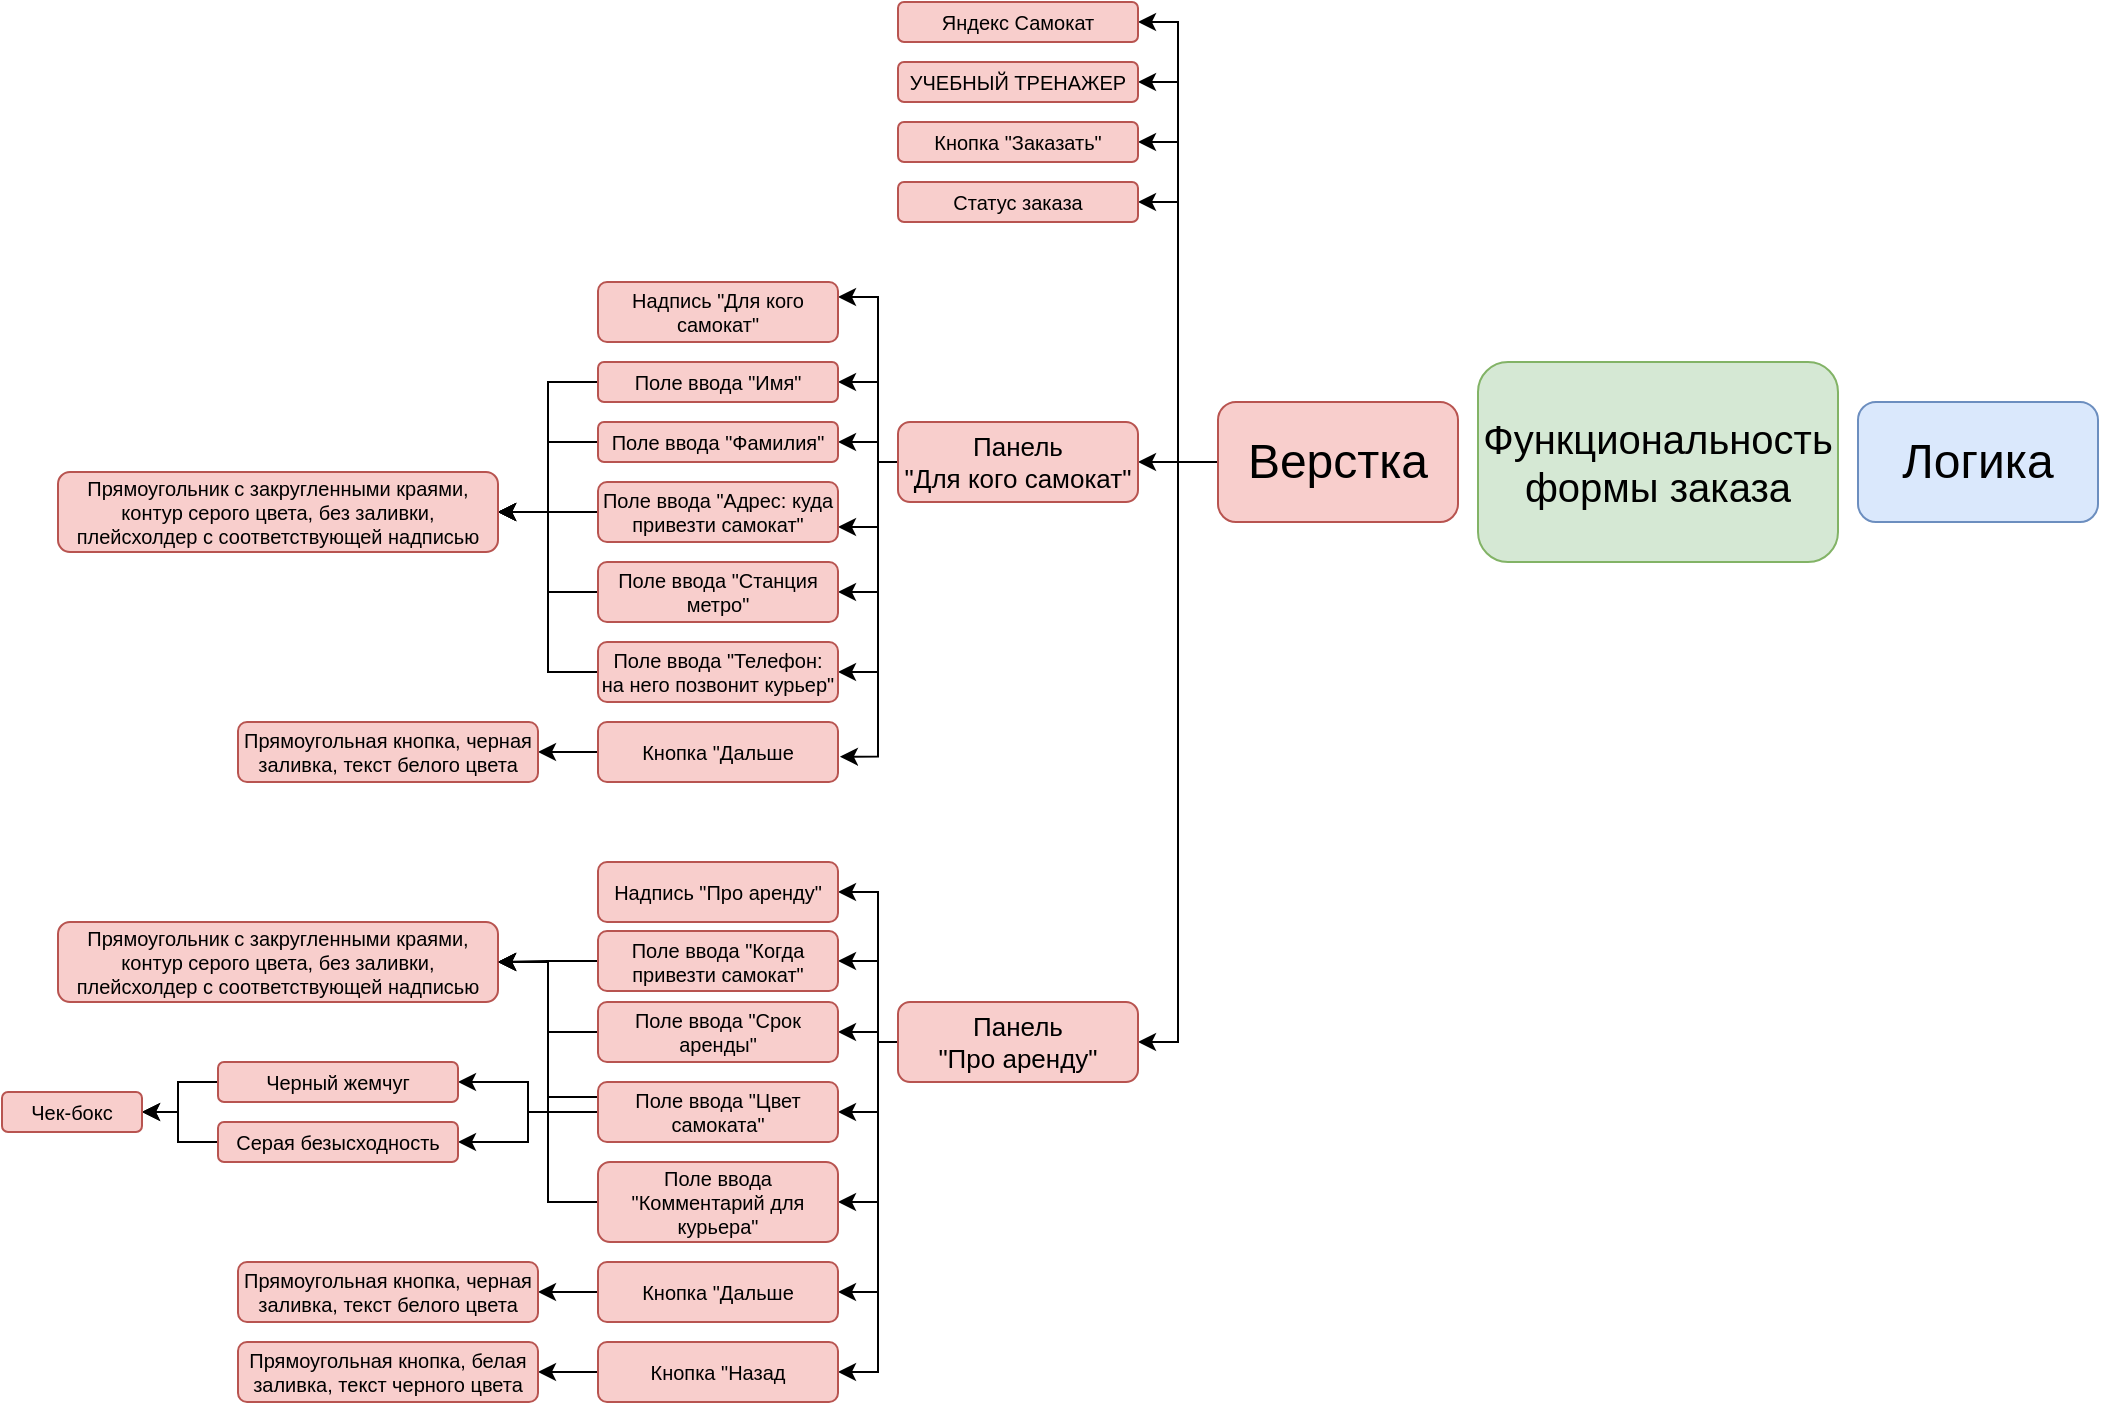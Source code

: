 <mxfile version="20.8.3" type="github">
  <diagram id="ZiTSmSwWzrJdSJk485eJ" name="Страница 1">
    <mxGraphModel dx="1619" dy="438" grid="1" gridSize="10" guides="1" tooltips="1" connect="1" arrows="1" fold="1" page="1" pageScale="1" pageWidth="827" pageHeight="1169" math="0" shadow="0">
      <root>
        <mxCell id="0" />
        <mxCell id="1" parent="0" />
        <mxCell id="oUVTBboRp3Cu1DG3-baa-3" value="Функциональность формы заказа" style="rounded=1;whiteSpace=wrap;html=1;labelBackgroundColor=none;fillColor=#d5e8d4;strokeColor=#82b366;fontSize=20;" parent="1" vertex="1">
          <mxGeometry x="290" y="300" width="180" height="100" as="geometry" />
        </mxCell>
        <mxCell id="RC0cAWFSSXMf4c8k_Dv_-35" style="edgeStyle=orthogonalEdgeStyle;rounded=0;orthogonalLoop=1;jettySize=auto;html=1;exitX=0;exitY=0.5;exitDx=0;exitDy=0;entryX=1;entryY=0.5;entryDx=0;entryDy=0;fontSize=13;" edge="1" parent="1" source="oUVTBboRp3Cu1DG3-baa-4" target="oUVTBboRp3Cu1DG3-baa-10">
          <mxGeometry relative="1" as="geometry" />
        </mxCell>
        <mxCell id="RC0cAWFSSXMf4c8k_Dv_-36" style="edgeStyle=orthogonalEdgeStyle;rounded=0;orthogonalLoop=1;jettySize=auto;html=1;exitX=0;exitY=0.5;exitDx=0;exitDy=0;entryX=1;entryY=0.5;entryDx=0;entryDy=0;fontSize=13;" edge="1" parent="1" source="oUVTBboRp3Cu1DG3-baa-4" target="oUVTBboRp3Cu1DG3-baa-6">
          <mxGeometry relative="1" as="geometry" />
        </mxCell>
        <mxCell id="RC0cAWFSSXMf4c8k_Dv_-37" style="edgeStyle=orthogonalEdgeStyle;rounded=0;orthogonalLoop=1;jettySize=auto;html=1;exitX=0;exitY=0.5;exitDx=0;exitDy=0;entryX=1;entryY=0.5;entryDx=0;entryDy=0;fontSize=13;" edge="1" parent="1" source="oUVTBboRp3Cu1DG3-baa-4" target="oUVTBboRp3Cu1DG3-baa-7">
          <mxGeometry relative="1" as="geometry" />
        </mxCell>
        <mxCell id="RC0cAWFSSXMf4c8k_Dv_-38" style="edgeStyle=orthogonalEdgeStyle;rounded=0;orthogonalLoop=1;jettySize=auto;html=1;exitX=0;exitY=0.5;exitDx=0;exitDy=0;entryX=1;entryY=0.5;entryDx=0;entryDy=0;fontSize=13;" edge="1" parent="1" source="oUVTBboRp3Cu1DG3-baa-4" target="oUVTBboRp3Cu1DG3-baa-8">
          <mxGeometry relative="1" as="geometry" />
        </mxCell>
        <mxCell id="RC0cAWFSSXMf4c8k_Dv_-39" style="edgeStyle=orthogonalEdgeStyle;rounded=0;orthogonalLoop=1;jettySize=auto;html=1;exitX=0;exitY=0.5;exitDx=0;exitDy=0;entryX=1;entryY=0.5;entryDx=0;entryDy=0;fontSize=13;" edge="1" parent="1" source="oUVTBboRp3Cu1DG3-baa-4" target="oUVTBboRp3Cu1DG3-baa-9">
          <mxGeometry relative="1" as="geometry" />
        </mxCell>
        <mxCell id="RC0cAWFSSXMf4c8k_Dv_-48" style="edgeStyle=orthogonalEdgeStyle;rounded=0;orthogonalLoop=1;jettySize=auto;html=1;exitX=0;exitY=0.5;exitDx=0;exitDy=0;entryX=1;entryY=0.5;entryDx=0;entryDy=0;fontSize=13;" edge="1" parent="1" source="oUVTBboRp3Cu1DG3-baa-4" target="RC0cAWFSSXMf4c8k_Dv_-11">
          <mxGeometry relative="1" as="geometry" />
        </mxCell>
        <mxCell id="oUVTBboRp3Cu1DG3-baa-4" value="Верстка" style="rounded=1;whiteSpace=wrap;html=1;labelBackgroundColor=none;fillColor=#f8cecc;strokeColor=#b85450;fontSize=24;" parent="1" vertex="1">
          <mxGeometry x="160" y="320" width="120" height="60" as="geometry" />
        </mxCell>
        <mxCell id="oUVTBboRp3Cu1DG3-baa-5" value="Логика" style="rounded=1;whiteSpace=wrap;html=1;labelBackgroundColor=none;fillColor=#dae8fc;strokeColor=#6c8ebf;fontSize=24;" parent="1" vertex="1">
          <mxGeometry x="480" y="320" width="120" height="60" as="geometry" />
        </mxCell>
        <mxCell id="oUVTBboRp3Cu1DG3-baa-6" value="Яндекс Самокат" style="rounded=1;whiteSpace=wrap;html=1;labelBackgroundColor=none;fontSize=10;fillColor=#f8cecc;strokeColor=#b85450;" parent="1" vertex="1">
          <mxGeometry y="120" width="120" height="20" as="geometry" />
        </mxCell>
        <mxCell id="oUVTBboRp3Cu1DG3-baa-7" value="УЧЕБНЫЙ ТРЕНАЖЕР" style="rounded=1;whiteSpace=wrap;html=1;labelBackgroundColor=none;fontSize=10;fillColor=#f8cecc;strokeColor=#b85450;" parent="1" vertex="1">
          <mxGeometry y="150" width="120" height="20" as="geometry" />
        </mxCell>
        <mxCell id="oUVTBboRp3Cu1DG3-baa-8" value="Кнопка &quot;Заказать&quot;" style="rounded=1;whiteSpace=wrap;html=1;labelBackgroundColor=none;fontSize=10;fillColor=#f8cecc;strokeColor=#b85450;" parent="1" vertex="1">
          <mxGeometry y="180" width="120" height="20" as="geometry" />
        </mxCell>
        <mxCell id="oUVTBboRp3Cu1DG3-baa-9" value="Статус заказа" style="rounded=1;whiteSpace=wrap;html=1;labelBackgroundColor=none;fontSize=10;fillColor=#f8cecc;strokeColor=#b85450;" parent="1" vertex="1">
          <mxGeometry y="210" width="120" height="20" as="geometry" />
        </mxCell>
        <mxCell id="RC0cAWFSSXMf4c8k_Dv_-40" style="edgeStyle=orthogonalEdgeStyle;rounded=0;orthogonalLoop=1;jettySize=auto;html=1;exitX=0;exitY=0.5;exitDx=0;exitDy=0;entryX=1;entryY=0.25;entryDx=0;entryDy=0;fontSize=13;" edge="1" parent="1" source="oUVTBboRp3Cu1DG3-baa-10" target="oUVTBboRp3Cu1DG3-baa-11">
          <mxGeometry relative="1" as="geometry">
            <Array as="points">
              <mxPoint x="-10" y="350" />
              <mxPoint x="-10" y="268" />
            </Array>
          </mxGeometry>
        </mxCell>
        <mxCell id="RC0cAWFSSXMf4c8k_Dv_-41" style="edgeStyle=orthogonalEdgeStyle;rounded=0;orthogonalLoop=1;jettySize=auto;html=1;exitX=0;exitY=0.5;exitDx=0;exitDy=0;entryX=1;entryY=0.5;entryDx=0;entryDy=0;fontSize=13;" edge="1" parent="1" source="oUVTBboRp3Cu1DG3-baa-10" target="oUVTBboRp3Cu1DG3-baa-12">
          <mxGeometry relative="1" as="geometry">
            <Array as="points">
              <mxPoint x="-10" y="350" />
              <mxPoint x="-10" y="310" />
            </Array>
          </mxGeometry>
        </mxCell>
        <mxCell id="RC0cAWFSSXMf4c8k_Dv_-43" style="edgeStyle=orthogonalEdgeStyle;rounded=0;orthogonalLoop=1;jettySize=auto;html=1;exitX=0;exitY=0.5;exitDx=0;exitDy=0;fontSize=13;entryX=1;entryY=0.5;entryDx=0;entryDy=0;" edge="1" parent="1" source="oUVTBboRp3Cu1DG3-baa-10" target="oUVTBboRp3Cu1DG3-baa-13">
          <mxGeometry relative="1" as="geometry">
            <mxPoint x="-40" y="340" as="targetPoint" />
            <Array as="points">
              <mxPoint x="-10" y="350" />
              <mxPoint x="-10" y="340" />
            </Array>
          </mxGeometry>
        </mxCell>
        <mxCell id="RC0cAWFSSXMf4c8k_Dv_-44" style="edgeStyle=orthogonalEdgeStyle;rounded=0;orthogonalLoop=1;jettySize=auto;html=1;exitX=0;exitY=0.5;exitDx=0;exitDy=0;entryX=1;entryY=0.75;entryDx=0;entryDy=0;fontSize=13;" edge="1" parent="1" source="oUVTBboRp3Cu1DG3-baa-10" target="oUVTBboRp3Cu1DG3-baa-14">
          <mxGeometry relative="1" as="geometry">
            <Array as="points">
              <mxPoint x="-10" y="350" />
              <mxPoint x="-10" y="383" />
            </Array>
          </mxGeometry>
        </mxCell>
        <mxCell id="RC0cAWFSSXMf4c8k_Dv_-45" style="edgeStyle=orthogonalEdgeStyle;rounded=0;orthogonalLoop=1;jettySize=auto;html=1;exitX=0;exitY=0.5;exitDx=0;exitDy=0;entryX=1;entryY=0.5;entryDx=0;entryDy=0;fontSize=13;" edge="1" parent="1" source="oUVTBboRp3Cu1DG3-baa-10" target="oUVTBboRp3Cu1DG3-baa-15">
          <mxGeometry relative="1" as="geometry">
            <Array as="points">
              <mxPoint x="-10" y="350" />
              <mxPoint x="-10" y="415" />
            </Array>
          </mxGeometry>
        </mxCell>
        <mxCell id="RC0cAWFSSXMf4c8k_Dv_-46" style="edgeStyle=orthogonalEdgeStyle;rounded=0;orthogonalLoop=1;jettySize=auto;html=1;exitX=0;exitY=0.5;exitDx=0;exitDy=0;entryX=1;entryY=0.5;entryDx=0;entryDy=0;fontSize=13;" edge="1" parent="1" source="oUVTBboRp3Cu1DG3-baa-10" target="oUVTBboRp3Cu1DG3-baa-16">
          <mxGeometry relative="1" as="geometry">
            <Array as="points">
              <mxPoint x="-10" y="350" />
              <mxPoint x="-10" y="455" />
            </Array>
          </mxGeometry>
        </mxCell>
        <mxCell id="RC0cAWFSSXMf4c8k_Dv_-47" style="edgeStyle=orthogonalEdgeStyle;rounded=0;orthogonalLoop=1;jettySize=auto;html=1;exitX=0;exitY=0.5;exitDx=0;exitDy=0;entryX=1.008;entryY=0.578;entryDx=0;entryDy=0;entryPerimeter=0;fontSize=13;" edge="1" parent="1" source="oUVTBboRp3Cu1DG3-baa-10" target="RC0cAWFSSXMf4c8k_Dv_-1">
          <mxGeometry relative="1" as="geometry">
            <Array as="points">
              <mxPoint x="-10" y="350" />
              <mxPoint x="-10" y="497" />
            </Array>
          </mxGeometry>
        </mxCell>
        <mxCell id="oUVTBboRp3Cu1DG3-baa-10" value="Панель&lt;br style=&quot;font-size: 13px;&quot;&gt;&quot;Для кого самокат&quot;" style="rounded=1;whiteSpace=wrap;html=1;labelBackgroundColor=none;fontSize=13;fillColor=#f8cecc;strokeColor=#b85450;" parent="1" vertex="1">
          <mxGeometry y="330" width="120" height="40" as="geometry" />
        </mxCell>
        <mxCell id="oUVTBboRp3Cu1DG3-baa-11" value="Надпись &quot;Для кого самокат&quot;" style="rounded=1;whiteSpace=wrap;html=1;labelBackgroundColor=none;fontSize=10;fillColor=#f8cecc;strokeColor=#b85450;" parent="1" vertex="1">
          <mxGeometry x="-150" y="260" width="120" height="30" as="geometry" />
        </mxCell>
        <mxCell id="RC0cAWFSSXMf4c8k_Dv_-3" style="edgeStyle=orthogonalEdgeStyle;rounded=0;orthogonalLoop=1;jettySize=auto;html=1;exitX=0;exitY=0.5;exitDx=0;exitDy=0;entryX=1;entryY=0.5;entryDx=0;entryDy=0;fontSize=13;" edge="1" parent="1" source="oUVTBboRp3Cu1DG3-baa-12" target="RC0cAWFSSXMf4c8k_Dv_-2">
          <mxGeometry relative="1" as="geometry" />
        </mxCell>
        <mxCell id="oUVTBboRp3Cu1DG3-baa-12" value="Поле ввода &quot;Имя&quot;" style="rounded=1;whiteSpace=wrap;html=1;labelBackgroundColor=none;fontSize=10;fillColor=#f8cecc;strokeColor=#b85450;" parent="1" vertex="1">
          <mxGeometry x="-150" y="300" width="120" height="20" as="geometry" />
        </mxCell>
        <mxCell id="RC0cAWFSSXMf4c8k_Dv_-5" style="edgeStyle=orthogonalEdgeStyle;rounded=0;orthogonalLoop=1;jettySize=auto;html=1;exitX=0;exitY=0.5;exitDx=0;exitDy=0;entryX=1;entryY=0.5;entryDx=0;entryDy=0;fontSize=13;" edge="1" parent="1" source="oUVTBboRp3Cu1DG3-baa-13" target="RC0cAWFSSXMf4c8k_Dv_-2">
          <mxGeometry relative="1" as="geometry" />
        </mxCell>
        <mxCell id="oUVTBboRp3Cu1DG3-baa-13" value="Поле ввода &quot;Фамилия&quot;" style="rounded=1;whiteSpace=wrap;html=1;labelBackgroundColor=none;fontSize=10;fillColor=#f8cecc;strokeColor=#b85450;" parent="1" vertex="1">
          <mxGeometry x="-150" y="330" width="120" height="20" as="geometry" />
        </mxCell>
        <mxCell id="RC0cAWFSSXMf4c8k_Dv_-6" style="edgeStyle=orthogonalEdgeStyle;rounded=0;orthogonalLoop=1;jettySize=auto;html=1;exitX=0;exitY=0.5;exitDx=0;exitDy=0;fontSize=13;" edge="1" parent="1" source="oUVTBboRp3Cu1DG3-baa-14">
          <mxGeometry relative="1" as="geometry">
            <mxPoint x="-200" y="375.056" as="targetPoint" />
          </mxGeometry>
        </mxCell>
        <mxCell id="oUVTBboRp3Cu1DG3-baa-14" value="Поле ввода &quot;Адрес: куда привезти самокат&quot;" style="rounded=1;whiteSpace=wrap;html=1;labelBackgroundColor=none;fontSize=10;fillColor=#f8cecc;strokeColor=#b85450;" parent="1" vertex="1">
          <mxGeometry x="-150" y="360" width="120" height="30" as="geometry" />
        </mxCell>
        <mxCell id="RC0cAWFSSXMf4c8k_Dv_-7" style="edgeStyle=orthogonalEdgeStyle;rounded=0;orthogonalLoop=1;jettySize=auto;html=1;exitX=0;exitY=0.5;exitDx=0;exitDy=0;entryX=1;entryY=0.5;entryDx=0;entryDy=0;fontSize=13;" edge="1" parent="1" source="oUVTBboRp3Cu1DG3-baa-15" target="RC0cAWFSSXMf4c8k_Dv_-2">
          <mxGeometry relative="1" as="geometry" />
        </mxCell>
        <mxCell id="oUVTBboRp3Cu1DG3-baa-15" value="Поле ввода &quot;Станция метро&quot;" style="rounded=1;whiteSpace=wrap;html=1;labelBackgroundColor=none;fontSize=10;fillColor=#f8cecc;strokeColor=#b85450;" parent="1" vertex="1">
          <mxGeometry x="-150" y="400" width="120" height="30" as="geometry" />
        </mxCell>
        <mxCell id="RC0cAWFSSXMf4c8k_Dv_-8" style="edgeStyle=orthogonalEdgeStyle;rounded=0;orthogonalLoop=1;jettySize=auto;html=1;exitX=0;exitY=0.5;exitDx=0;exitDy=0;entryX=1;entryY=0.5;entryDx=0;entryDy=0;fontSize=13;" edge="1" parent="1" source="oUVTBboRp3Cu1DG3-baa-16" target="RC0cAWFSSXMf4c8k_Dv_-2">
          <mxGeometry relative="1" as="geometry" />
        </mxCell>
        <mxCell id="oUVTBboRp3Cu1DG3-baa-16" value="Поле ввода &quot;Телефон: на него позвонит курьер&quot;" style="rounded=1;whiteSpace=wrap;html=1;labelBackgroundColor=none;fontSize=10;fillColor=#f8cecc;strokeColor=#b85450;" parent="1" vertex="1">
          <mxGeometry x="-150" y="440" width="120" height="30" as="geometry" />
        </mxCell>
        <mxCell id="RC0cAWFSSXMf4c8k_Dv_-10" style="edgeStyle=orthogonalEdgeStyle;rounded=0;orthogonalLoop=1;jettySize=auto;html=1;exitX=0;exitY=0.5;exitDx=0;exitDy=0;entryX=1;entryY=0.5;entryDx=0;entryDy=0;fontSize=13;" edge="1" parent="1" source="RC0cAWFSSXMf4c8k_Dv_-1" target="RC0cAWFSSXMf4c8k_Dv_-9">
          <mxGeometry relative="1" as="geometry" />
        </mxCell>
        <mxCell id="RC0cAWFSSXMf4c8k_Dv_-1" value="Кнопка &quot;Дальше" style="rounded=1;whiteSpace=wrap;html=1;labelBackgroundColor=none;fontSize=10;fillColor=#f8cecc;strokeColor=#b85450;" vertex="1" parent="1">
          <mxGeometry x="-150" y="480" width="120" height="30" as="geometry" />
        </mxCell>
        <mxCell id="RC0cAWFSSXMf4c8k_Dv_-2" value="Прямоугольник с закругленными краями, контур серого цвета, без заливки, плейсхолдер с соответствующей надписью" style="rounded=1;whiteSpace=wrap;html=1;labelBackgroundColor=none;fontSize=10;fillColor=#f8cecc;strokeColor=#b85450;" vertex="1" parent="1">
          <mxGeometry x="-420" y="355" width="220" height="40" as="geometry" />
        </mxCell>
        <mxCell id="RC0cAWFSSXMf4c8k_Dv_-9" value="Прямоугольная кнопка, черная заливка, текст белого цвета" style="rounded=1;whiteSpace=wrap;html=1;labelBackgroundColor=none;fontSize=10;fillColor=#f8cecc;strokeColor=#b85450;" vertex="1" parent="1">
          <mxGeometry x="-330" y="480" width="150" height="30" as="geometry" />
        </mxCell>
        <mxCell id="RC0cAWFSSXMf4c8k_Dv_-49" style="edgeStyle=orthogonalEdgeStyle;rounded=0;orthogonalLoop=1;jettySize=auto;html=1;exitX=0;exitY=0.5;exitDx=0;exitDy=0;entryX=1;entryY=0.5;entryDx=0;entryDy=0;fontSize=13;" edge="1" parent="1" source="RC0cAWFSSXMf4c8k_Dv_-11" target="RC0cAWFSSXMf4c8k_Dv_-12">
          <mxGeometry relative="1" as="geometry">
            <Array as="points">
              <mxPoint x="-10" y="640" />
              <mxPoint x="-10" y="565" />
            </Array>
          </mxGeometry>
        </mxCell>
        <mxCell id="RC0cAWFSSXMf4c8k_Dv_-50" style="edgeStyle=orthogonalEdgeStyle;rounded=0;orthogonalLoop=1;jettySize=auto;html=1;exitX=0;exitY=0.5;exitDx=0;exitDy=0;entryX=1;entryY=0.5;entryDx=0;entryDy=0;fontSize=13;" edge="1" parent="1" source="RC0cAWFSSXMf4c8k_Dv_-11" target="RC0cAWFSSXMf4c8k_Dv_-14">
          <mxGeometry relative="1" as="geometry">
            <Array as="points">
              <mxPoint x="-10" y="640" />
              <mxPoint x="-10" y="600" />
            </Array>
          </mxGeometry>
        </mxCell>
        <mxCell id="RC0cAWFSSXMf4c8k_Dv_-51" style="edgeStyle=orthogonalEdgeStyle;rounded=0;orthogonalLoop=1;jettySize=auto;html=1;exitX=0;exitY=0.5;exitDx=0;exitDy=0;fontSize=13;" edge="1" parent="1" source="RC0cAWFSSXMf4c8k_Dv_-11" target="RC0cAWFSSXMf4c8k_Dv_-16">
          <mxGeometry relative="1" as="geometry">
            <Array as="points">
              <mxPoint x="-10" y="640" />
              <mxPoint x="-10" y="635" />
            </Array>
          </mxGeometry>
        </mxCell>
        <mxCell id="RC0cAWFSSXMf4c8k_Dv_-52" style="edgeStyle=orthogonalEdgeStyle;rounded=0;orthogonalLoop=1;jettySize=auto;html=1;exitX=0;exitY=0.5;exitDx=0;exitDy=0;entryX=1;entryY=0.5;entryDx=0;entryDy=0;fontSize=13;" edge="1" parent="1" source="RC0cAWFSSXMf4c8k_Dv_-11" target="RC0cAWFSSXMf4c8k_Dv_-18">
          <mxGeometry relative="1" as="geometry">
            <Array as="points">
              <mxPoint x="-10" y="640" />
              <mxPoint x="-10" y="675" />
            </Array>
          </mxGeometry>
        </mxCell>
        <mxCell id="RC0cAWFSSXMf4c8k_Dv_-53" style="edgeStyle=orthogonalEdgeStyle;rounded=0;orthogonalLoop=1;jettySize=auto;html=1;exitX=0;exitY=0.5;exitDx=0;exitDy=0;entryX=1;entryY=0.5;entryDx=0;entryDy=0;fontSize=13;" edge="1" parent="1" source="RC0cAWFSSXMf4c8k_Dv_-11" target="RC0cAWFSSXMf4c8k_Dv_-20">
          <mxGeometry relative="1" as="geometry">
            <Array as="points">
              <mxPoint x="-10" y="640" />
              <mxPoint x="-10" y="720" />
            </Array>
          </mxGeometry>
        </mxCell>
        <mxCell id="RC0cAWFSSXMf4c8k_Dv_-54" style="edgeStyle=orthogonalEdgeStyle;rounded=0;orthogonalLoop=1;jettySize=auto;html=1;exitX=0;exitY=0.5;exitDx=0;exitDy=0;entryX=1;entryY=0.5;entryDx=0;entryDy=0;fontSize=13;" edge="1" parent="1" source="RC0cAWFSSXMf4c8k_Dv_-11" target="RC0cAWFSSXMf4c8k_Dv_-22">
          <mxGeometry relative="1" as="geometry">
            <Array as="points">
              <mxPoint x="-10" y="640" />
              <mxPoint x="-10" y="765" />
            </Array>
          </mxGeometry>
        </mxCell>
        <mxCell id="RC0cAWFSSXMf4c8k_Dv_-55" style="edgeStyle=orthogonalEdgeStyle;rounded=0;orthogonalLoop=1;jettySize=auto;html=1;exitX=0;exitY=0.5;exitDx=0;exitDy=0;entryX=1;entryY=0.5;entryDx=0;entryDy=0;fontSize=13;" edge="1" parent="1" source="RC0cAWFSSXMf4c8k_Dv_-11" target="RC0cAWFSSXMf4c8k_Dv_-25">
          <mxGeometry relative="1" as="geometry">
            <Array as="points">
              <mxPoint x="-10" y="640" />
              <mxPoint x="-10" y="805" />
            </Array>
          </mxGeometry>
        </mxCell>
        <mxCell id="RC0cAWFSSXMf4c8k_Dv_-11" value="Панель&lt;br style=&quot;font-size: 13px;&quot;&gt;&quot;Про аренду&quot;" style="rounded=1;whiteSpace=wrap;html=1;labelBackgroundColor=none;fontSize=13;fillColor=#f8cecc;strokeColor=#b85450;" vertex="1" parent="1">
          <mxGeometry y="620" width="120" height="40" as="geometry" />
        </mxCell>
        <mxCell id="RC0cAWFSSXMf4c8k_Dv_-12" value="Надпись &quot;Про аренду&quot;" style="rounded=1;whiteSpace=wrap;html=1;labelBackgroundColor=none;fontSize=10;fillColor=#f8cecc;strokeColor=#b85450;" vertex="1" parent="1">
          <mxGeometry x="-150" y="550" width="120" height="30" as="geometry" />
        </mxCell>
        <mxCell id="RC0cAWFSSXMf4c8k_Dv_-13" style="edgeStyle=orthogonalEdgeStyle;rounded=0;orthogonalLoop=1;jettySize=auto;html=1;exitX=0;exitY=0.5;exitDx=0;exitDy=0;entryX=1;entryY=0.5;entryDx=0;entryDy=0;fontSize=13;" edge="1" source="RC0cAWFSSXMf4c8k_Dv_-14" target="RC0cAWFSSXMf4c8k_Dv_-19" parent="1">
          <mxGeometry relative="1" as="geometry" />
        </mxCell>
        <mxCell id="RC0cAWFSSXMf4c8k_Dv_-14" value="Поле ввода &quot;Когда привезти самокат&quot;" style="rounded=1;whiteSpace=wrap;html=1;labelBackgroundColor=none;fontSize=10;fillColor=#f8cecc;strokeColor=#b85450;" vertex="1" parent="1">
          <mxGeometry x="-150" y="584.5" width="120" height="30" as="geometry" />
        </mxCell>
        <mxCell id="RC0cAWFSSXMf4c8k_Dv_-15" style="edgeStyle=orthogonalEdgeStyle;rounded=0;orthogonalLoop=1;jettySize=auto;html=1;exitX=0;exitY=0.5;exitDx=0;exitDy=0;entryX=1;entryY=0.5;entryDx=0;entryDy=0;fontSize=13;" edge="1" source="RC0cAWFSSXMf4c8k_Dv_-16" target="RC0cAWFSSXMf4c8k_Dv_-19" parent="1">
          <mxGeometry relative="1" as="geometry" />
        </mxCell>
        <mxCell id="RC0cAWFSSXMf4c8k_Dv_-16" value="Поле ввода &quot;Срок аренды&quot;" style="rounded=1;whiteSpace=wrap;html=1;labelBackgroundColor=none;fontSize=10;fillColor=#f8cecc;strokeColor=#b85450;" vertex="1" parent="1">
          <mxGeometry x="-150" y="620" width="120" height="30" as="geometry" />
        </mxCell>
        <mxCell id="RC0cAWFSSXMf4c8k_Dv_-17" style="edgeStyle=orthogonalEdgeStyle;rounded=0;orthogonalLoop=1;jettySize=auto;html=1;exitX=0;exitY=0.25;exitDx=0;exitDy=0;fontSize=13;entryX=1;entryY=0.5;entryDx=0;entryDy=0;" edge="1" source="RC0cAWFSSXMf4c8k_Dv_-18" parent="1" target="RC0cAWFSSXMf4c8k_Dv_-19">
          <mxGeometry relative="1" as="geometry">
            <mxPoint x="-200" y="665.056" as="targetPoint" />
          </mxGeometry>
        </mxCell>
        <mxCell id="RC0cAWFSSXMf4c8k_Dv_-31" style="edgeStyle=orthogonalEdgeStyle;rounded=0;orthogonalLoop=1;jettySize=auto;html=1;exitX=0;exitY=0.5;exitDx=0;exitDy=0;entryX=1;entryY=0.5;entryDx=0;entryDy=0;fontSize=13;" edge="1" parent="1" source="RC0cAWFSSXMf4c8k_Dv_-18" target="RC0cAWFSSXMf4c8k_Dv_-28">
          <mxGeometry relative="1" as="geometry" />
        </mxCell>
        <mxCell id="RC0cAWFSSXMf4c8k_Dv_-32" style="edgeStyle=orthogonalEdgeStyle;rounded=0;orthogonalLoop=1;jettySize=auto;html=1;exitX=0;exitY=0.5;exitDx=0;exitDy=0;entryX=1;entryY=0.5;entryDx=0;entryDy=0;fontSize=13;" edge="1" parent="1" source="RC0cAWFSSXMf4c8k_Dv_-18" target="RC0cAWFSSXMf4c8k_Dv_-29">
          <mxGeometry relative="1" as="geometry" />
        </mxCell>
        <mxCell id="RC0cAWFSSXMf4c8k_Dv_-18" value="Поле ввода &quot;Цвет самоката&quot;" style="rounded=1;whiteSpace=wrap;html=1;labelBackgroundColor=none;fontSize=10;fillColor=#f8cecc;strokeColor=#b85450;" vertex="1" parent="1">
          <mxGeometry x="-150" y="660" width="120" height="30" as="geometry" />
        </mxCell>
        <mxCell id="RC0cAWFSSXMf4c8k_Dv_-19" value="Прямоугольник с закругленными краями, контур серого цвета, без заливки, плейсхолдер с соответствующей надписью" style="rounded=1;whiteSpace=wrap;html=1;labelBackgroundColor=none;fontSize=10;fillColor=#f8cecc;strokeColor=#b85450;" vertex="1" parent="1">
          <mxGeometry x="-420" y="580" width="220" height="40" as="geometry" />
        </mxCell>
        <mxCell id="RC0cAWFSSXMf4c8k_Dv_-27" style="edgeStyle=orthogonalEdgeStyle;rounded=0;orthogonalLoop=1;jettySize=auto;html=1;exitX=0;exitY=0.5;exitDx=0;exitDy=0;entryX=1;entryY=0.5;entryDx=0;entryDy=0;fontSize=13;" edge="1" parent="1" source="RC0cAWFSSXMf4c8k_Dv_-20" target="RC0cAWFSSXMf4c8k_Dv_-19">
          <mxGeometry relative="1" as="geometry" />
        </mxCell>
        <mxCell id="RC0cAWFSSXMf4c8k_Dv_-20" value="Поле ввода &quot;Комментарий для курьера&quot;" style="rounded=1;whiteSpace=wrap;html=1;labelBackgroundColor=none;fontSize=10;fillColor=#f8cecc;strokeColor=#b85450;" vertex="1" parent="1">
          <mxGeometry x="-150" y="700" width="120" height="40" as="geometry" />
        </mxCell>
        <mxCell id="RC0cAWFSSXMf4c8k_Dv_-21" style="edgeStyle=orthogonalEdgeStyle;rounded=0;orthogonalLoop=1;jettySize=auto;html=1;exitX=0;exitY=0.5;exitDx=0;exitDy=0;entryX=1;entryY=0.5;entryDx=0;entryDy=0;fontSize=13;" edge="1" source="RC0cAWFSSXMf4c8k_Dv_-22" target="RC0cAWFSSXMf4c8k_Dv_-23" parent="1">
          <mxGeometry relative="1" as="geometry" />
        </mxCell>
        <mxCell id="RC0cAWFSSXMf4c8k_Dv_-22" value="Кнопка &quot;Дальше" style="rounded=1;whiteSpace=wrap;html=1;labelBackgroundColor=none;fontSize=10;fillColor=#f8cecc;strokeColor=#b85450;" vertex="1" parent="1">
          <mxGeometry x="-150" y="750" width="120" height="30" as="geometry" />
        </mxCell>
        <mxCell id="RC0cAWFSSXMf4c8k_Dv_-23" value="Прямоугольная кнопка, черная заливка, текст белого цвета" style="rounded=1;whiteSpace=wrap;html=1;labelBackgroundColor=none;fontSize=10;fillColor=#f8cecc;strokeColor=#b85450;" vertex="1" parent="1">
          <mxGeometry x="-330" y="750" width="150" height="30" as="geometry" />
        </mxCell>
        <mxCell id="RC0cAWFSSXMf4c8k_Dv_-24" style="edgeStyle=orthogonalEdgeStyle;rounded=0;orthogonalLoop=1;jettySize=auto;html=1;exitX=0;exitY=0.5;exitDx=0;exitDy=0;entryX=1;entryY=0.5;entryDx=0;entryDy=0;fontSize=13;" edge="1" source="RC0cAWFSSXMf4c8k_Dv_-25" target="RC0cAWFSSXMf4c8k_Dv_-26" parent="1">
          <mxGeometry relative="1" as="geometry" />
        </mxCell>
        <mxCell id="RC0cAWFSSXMf4c8k_Dv_-25" value="Кнопка &quot;Назад" style="rounded=1;whiteSpace=wrap;html=1;labelBackgroundColor=none;fontSize=10;fillColor=#f8cecc;strokeColor=#b85450;" vertex="1" parent="1">
          <mxGeometry x="-150" y="790" width="120" height="30" as="geometry" />
        </mxCell>
        <mxCell id="RC0cAWFSSXMf4c8k_Dv_-26" value="Прямоугольная кнопка, белая заливка, текст черного цвета" style="rounded=1;whiteSpace=wrap;html=1;labelBackgroundColor=none;fontSize=10;fillColor=#f8cecc;strokeColor=#b85450;" vertex="1" parent="1">
          <mxGeometry x="-330" y="790" width="150" height="30" as="geometry" />
        </mxCell>
        <mxCell id="RC0cAWFSSXMf4c8k_Dv_-33" style="edgeStyle=orthogonalEdgeStyle;rounded=0;orthogonalLoop=1;jettySize=auto;html=1;exitX=0;exitY=0.5;exitDx=0;exitDy=0;entryX=1;entryY=0.5;entryDx=0;entryDy=0;fontSize=13;" edge="1" parent="1" source="RC0cAWFSSXMf4c8k_Dv_-28" target="RC0cAWFSSXMf4c8k_Dv_-30">
          <mxGeometry relative="1" as="geometry" />
        </mxCell>
        <mxCell id="RC0cAWFSSXMf4c8k_Dv_-28" value="Черный жемчуг" style="rounded=1;whiteSpace=wrap;html=1;labelBackgroundColor=none;fontSize=10;fillColor=#f8cecc;strokeColor=#b85450;" vertex="1" parent="1">
          <mxGeometry x="-340" y="650" width="120" height="20" as="geometry" />
        </mxCell>
        <mxCell id="RC0cAWFSSXMf4c8k_Dv_-34" style="edgeStyle=orthogonalEdgeStyle;rounded=0;orthogonalLoop=1;jettySize=auto;html=1;exitX=0;exitY=0.5;exitDx=0;exitDy=0;entryX=1;entryY=0.5;entryDx=0;entryDy=0;fontSize=13;" edge="1" parent="1" source="RC0cAWFSSXMf4c8k_Dv_-29" target="RC0cAWFSSXMf4c8k_Dv_-30">
          <mxGeometry relative="1" as="geometry" />
        </mxCell>
        <mxCell id="RC0cAWFSSXMf4c8k_Dv_-29" value="Серая безысходность" style="rounded=1;whiteSpace=wrap;html=1;labelBackgroundColor=none;fontSize=10;fillColor=#f8cecc;strokeColor=#b85450;" vertex="1" parent="1">
          <mxGeometry x="-340" y="680" width="120" height="20" as="geometry" />
        </mxCell>
        <mxCell id="RC0cAWFSSXMf4c8k_Dv_-30" value="Чек-бокс" style="rounded=1;whiteSpace=wrap;html=1;labelBackgroundColor=none;fontSize=10;fillColor=#f8cecc;strokeColor=#b85450;" vertex="1" parent="1">
          <mxGeometry x="-448" y="665" width="70" height="20" as="geometry" />
        </mxCell>
      </root>
    </mxGraphModel>
  </diagram>
</mxfile>
